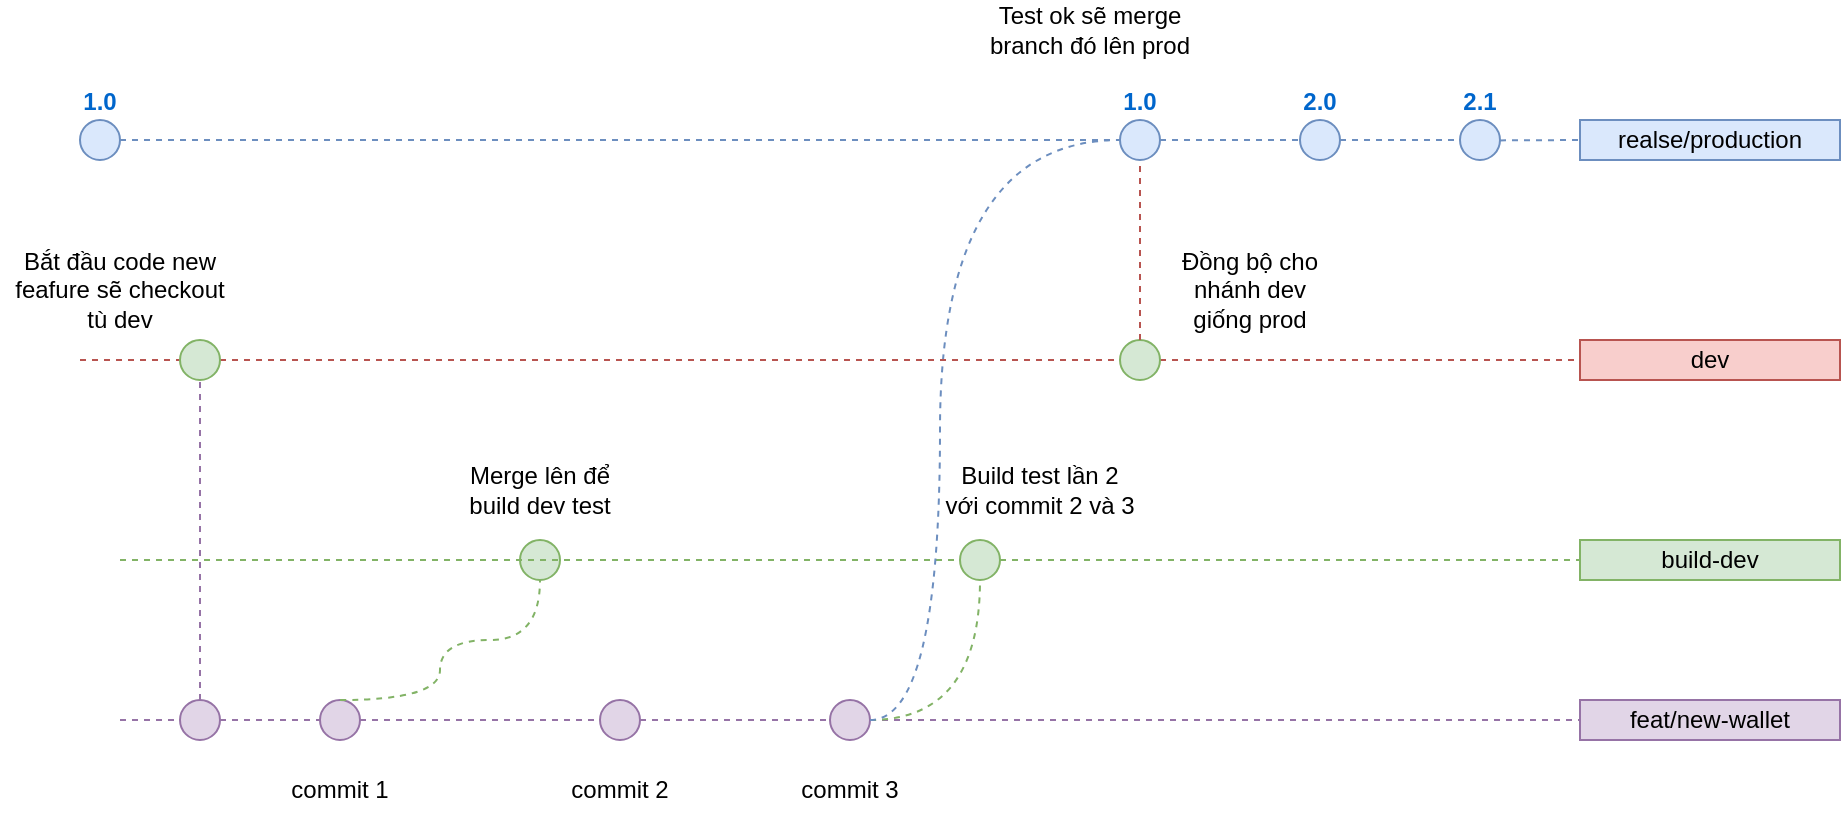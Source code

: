 <mxfile version="24.0.1" type="github">
  <diagram id="yPxyJZ8AM_hMuL3Unpa9" name="gitflow">
    <mxGraphModel dx="1875" dy="650" grid="1" gridSize="10" guides="1" tooltips="1" connect="1" arrows="1" fold="1" page="1" pageScale="1" pageWidth="850" pageHeight="1100" math="0" shadow="0">
      <root>
        <mxCell id="0" />
        <mxCell id="1" parent="0" />
        <mxCell id="3" value="" style="endArrow=none;dashed=1;html=1;fillColor=#dae8fc;strokeColor=#6c8ebf;" parent="1" source="12" target="7" edge="1">
          <mxGeometry width="50" height="50" relative="1" as="geometry">
            <mxPoint x="40" y="70" as="sourcePoint" />
            <mxPoint x="720" y="70" as="targetPoint" />
          </mxGeometry>
        </mxCell>
        <mxCell id="4" value="1.0" style="ellipse;whiteSpace=wrap;html=1;aspect=fixed;fillColor=#dae8fc;strokeColor=#6c8ebf;fontStyle=1;labelPosition=center;verticalLabelPosition=top;align=center;verticalAlign=bottom;fontColor=#0066CC;" parent="1" vertex="1">
          <mxGeometry x="30" y="60" width="20" height="20" as="geometry" />
        </mxCell>
        <mxCell id="7" value="realse/production" style="text;html=1;strokeColor=#6c8ebf;fillColor=#dae8fc;align=center;verticalAlign=middle;whiteSpace=wrap;rounded=0;" parent="1" vertex="1">
          <mxGeometry x="780" y="60" width="130" height="20" as="geometry" />
        </mxCell>
        <mxCell id="12" value="2.1" style="ellipse;whiteSpace=wrap;html=1;aspect=fixed;fillColor=#dae8fc;strokeColor=#6c8ebf;fontStyle=1;labelPosition=center;verticalLabelPosition=top;align=center;verticalAlign=bottom;fontColor=#0066CC;" parent="1" vertex="1">
          <mxGeometry x="720" y="60" width="20" height="20" as="geometry" />
        </mxCell>
        <mxCell id="13" value="" style="endArrow=none;dashed=1;html=1;fillColor=#dae8fc;strokeColor=#6c8ebf;" parent="1" source="6" target="12" edge="1">
          <mxGeometry width="50" height="50" relative="1" as="geometry">
            <mxPoint x="50" y="70" as="sourcePoint" />
            <mxPoint x="700" y="70" as="targetPoint" />
          </mxGeometry>
        </mxCell>
        <mxCell id="6" value="2.0" style="ellipse;whiteSpace=wrap;html=1;aspect=fixed;fillColor=#dae8fc;strokeColor=#6c8ebf;fontStyle=1;labelPosition=center;verticalLabelPosition=top;align=center;verticalAlign=bottom;fontColor=#0066CC;" parent="1" vertex="1">
          <mxGeometry x="640" y="60" width="20" height="20" as="geometry" />
        </mxCell>
        <mxCell id="35" value="" style="endArrow=none;dashed=1;html=1;fillColor=#dae8fc;strokeColor=#6c8ebf;" parent="1" source="ZqOVnISTpAY5dMhLkQ8E-204" target="6" edge="1">
          <mxGeometry width="50" height="50" relative="1" as="geometry">
            <mxPoint x="50.0" y="70" as="sourcePoint" />
            <mxPoint x="690" y="70" as="targetPoint" />
            <Array as="points" />
          </mxGeometry>
        </mxCell>
        <mxCell id="ZqOVnISTpAY5dMhLkQ8E-177" value="build-dev" style="text;html=1;strokeColor=#82b366;fillColor=#d5e8d4;align=center;verticalAlign=middle;whiteSpace=wrap;rounded=0;" vertex="1" parent="1">
          <mxGeometry x="780" y="270" width="130" height="20" as="geometry" />
        </mxCell>
        <mxCell id="ZqOVnISTpAY5dMhLkQ8E-178" style="edgeStyle=orthogonalEdgeStyle;rounded=0;orthogonalLoop=1;jettySize=auto;html=1;exitX=0.5;exitY=1;exitDx=0;exitDy=0;" edge="1" parent="1" source="ZqOVnISTpAY5dMhLkQ8E-177" target="ZqOVnISTpAY5dMhLkQ8E-177">
          <mxGeometry relative="1" as="geometry" />
        </mxCell>
        <mxCell id="ZqOVnISTpAY5dMhLkQ8E-180" value="" style="endArrow=none;dashed=1;html=1;rounded=0;entryX=0;entryY=0.5;entryDx=0;entryDy=0;fillColor=#d5e8d4;strokeColor=#82b366;" edge="1" parent="1" source="ZqOVnISTpAY5dMhLkQ8E-198" target="ZqOVnISTpAY5dMhLkQ8E-177">
          <mxGeometry width="50" height="50" relative="1" as="geometry">
            <mxPoint x="50" y="280" as="sourcePoint" />
            <mxPoint x="470" y="290" as="targetPoint" />
          </mxGeometry>
        </mxCell>
        <mxCell id="ZqOVnISTpAY5dMhLkQ8E-181" value="" style="endArrow=none;dashed=1;html=1;rounded=0;entryX=0;entryY=0.5;entryDx=0;entryDy=0;fillColor=#e1d5e7;strokeColor=#9673a6;" edge="1" parent="1" source="ZqOVnISTpAY5dMhLkQ8E-196" target="ZqOVnISTpAY5dMhLkQ8E-182">
          <mxGeometry width="50" height="50" relative="1" as="geometry">
            <mxPoint x="50" y="360" as="sourcePoint" />
            <mxPoint x="790" y="360" as="targetPoint" />
          </mxGeometry>
        </mxCell>
        <mxCell id="ZqOVnISTpAY5dMhLkQ8E-182" value="feat/new-wallet" style="text;html=1;strokeColor=#9673a6;fillColor=#e1d5e7;align=center;verticalAlign=middle;whiteSpace=wrap;rounded=0;" vertex="1" parent="1">
          <mxGeometry x="780" y="350" width="130" height="20" as="geometry" />
        </mxCell>
        <mxCell id="ZqOVnISTpAY5dMhLkQ8E-184" value="" style="endArrow=none;dashed=1;html=1;rounded=0;entryX=0;entryY=0.5;entryDx=0;entryDy=0;fillColor=#e1d5e7;strokeColor=#9673a6;" edge="1" parent="1" target="ZqOVnISTpAY5dMhLkQ8E-183">
          <mxGeometry width="50" height="50" relative="1" as="geometry">
            <mxPoint x="50" y="360" as="sourcePoint" />
            <mxPoint x="780" y="360" as="targetPoint" />
          </mxGeometry>
        </mxCell>
        <mxCell id="ZqOVnISTpAY5dMhLkQ8E-183" value="" style="ellipse;whiteSpace=wrap;html=1;aspect=fixed;fillColor=#e1d5e7;strokeColor=#9673a6;fontStyle=1;labelPosition=center;verticalLabelPosition=top;align=center;verticalAlign=bottom;" vertex="1" parent="1">
          <mxGeometry x="80" y="350" width="20" height="20" as="geometry" />
        </mxCell>
        <mxCell id="ZqOVnISTpAY5dMhLkQ8E-186" value="" style="endArrow=none;dashed=1;html=1;rounded=0;entryX=0;entryY=0.5;entryDx=0;entryDy=0;fillColor=#e1d5e7;strokeColor=#9673a6;" edge="1" parent="1" source="ZqOVnISTpAY5dMhLkQ8E-183" target="ZqOVnISTpAY5dMhLkQ8E-187">
          <mxGeometry width="50" height="50" relative="1" as="geometry">
            <mxPoint x="100" y="360" as="sourcePoint" />
            <mxPoint x="140" y="360" as="targetPoint" />
          </mxGeometry>
        </mxCell>
        <mxCell id="ZqOVnISTpAY5dMhLkQ8E-188" value="" style="endArrow=none;dashed=1;html=1;rounded=0;entryX=0;entryY=0.5;entryDx=0;entryDy=0;fillColor=#e1d5e7;strokeColor=#9673a6;" edge="1" parent="1" target="ZqOVnISTpAY5dMhLkQ8E-187">
          <mxGeometry width="50" height="50" relative="1" as="geometry">
            <mxPoint x="160" y="360" as="sourcePoint" />
            <mxPoint x="780" y="360" as="targetPoint" />
          </mxGeometry>
        </mxCell>
        <mxCell id="ZqOVnISTpAY5dMhLkQ8E-187" value="" style="ellipse;whiteSpace=wrap;html=1;aspect=fixed;fillColor=#e1d5e7;strokeColor=#9673a6;fontStyle=1;labelPosition=center;verticalLabelPosition=top;align=center;verticalAlign=bottom;" vertex="1" parent="1">
          <mxGeometry x="150" y="350" width="20" height="20" as="geometry" />
        </mxCell>
        <mxCell id="ZqOVnISTpAY5dMhLkQ8E-189" value="" style="endArrow=none;dashed=1;html=1;rounded=0;exitX=0.5;exitY=0;exitDx=0;exitDy=0;edgeStyle=orthogonalEdgeStyle;curved=1;fillColor=#e1d5e7;strokeColor=#9673a6;" edge="1" parent="1" source="ZqOVnISTpAY5dMhLkQ8E-190">
          <mxGeometry width="50" height="50" relative="1" as="geometry">
            <mxPoint x="420" y="340" as="sourcePoint" />
            <mxPoint x="260" y="280" as="targetPoint" />
            <Array as="points" />
          </mxGeometry>
        </mxCell>
        <mxCell id="ZqOVnISTpAY5dMhLkQ8E-191" value="" style="endArrow=none;dashed=1;html=1;rounded=0;exitX=0.5;exitY=0;exitDx=0;exitDy=0;edgeStyle=orthogonalEdgeStyle;curved=1;fillColor=#d5e8d4;strokeColor=#82b366;entryX=0.5;entryY=1;entryDx=0;entryDy=0;" edge="1" parent="1" source="ZqOVnISTpAY5dMhLkQ8E-187" target="ZqOVnISTpAY5dMhLkQ8E-190">
          <mxGeometry width="50" height="50" relative="1" as="geometry">
            <mxPoint x="200" y="350" as="sourcePoint" />
            <mxPoint x="260" y="280" as="targetPoint" />
            <Array as="points">
              <mxPoint x="210" y="350" />
              <mxPoint x="210" y="320" />
              <mxPoint x="260" y="320" />
            </Array>
          </mxGeometry>
        </mxCell>
        <mxCell id="ZqOVnISTpAY5dMhLkQ8E-190" value="" style="ellipse;whiteSpace=wrap;html=1;aspect=fixed;fillColor=#d5e8d4;strokeColor=#82b366;fontStyle=1;labelPosition=center;verticalLabelPosition=top;align=center;verticalAlign=bottom;" vertex="1" parent="1">
          <mxGeometry x="250" y="270" width="20" height="20" as="geometry" />
        </mxCell>
        <mxCell id="ZqOVnISTpAY5dMhLkQ8E-193" value="" style="endArrow=none;dashed=1;html=1;rounded=0;entryX=0;entryY=0.5;entryDx=0;entryDy=0;fillColor=#e1d5e7;strokeColor=#9673a6;" edge="1" parent="1" source="ZqOVnISTpAY5dMhLkQ8E-187" target="ZqOVnISTpAY5dMhLkQ8E-192">
          <mxGeometry width="50" height="50" relative="1" as="geometry">
            <mxPoint x="210" y="360" as="sourcePoint" />
            <mxPoint x="780" y="360" as="targetPoint" />
          </mxGeometry>
        </mxCell>
        <mxCell id="ZqOVnISTpAY5dMhLkQ8E-192" value="" style="ellipse;whiteSpace=wrap;html=1;aspect=fixed;fillColor=#e1d5e7;strokeColor=#9673a6;fontStyle=1;labelPosition=center;verticalLabelPosition=top;align=center;verticalAlign=bottom;" vertex="1" parent="1">
          <mxGeometry x="290" y="350" width="20" height="20" as="geometry" />
        </mxCell>
        <mxCell id="ZqOVnISTpAY5dMhLkQ8E-195" value="" style="endArrow=none;dashed=1;html=1;rounded=0;entryX=0;entryY=0.5;entryDx=0;entryDy=0;fillColor=#e1d5e7;strokeColor=#9673a6;" edge="1" parent="1" source="ZqOVnISTpAY5dMhLkQ8E-192" target="ZqOVnISTpAY5dMhLkQ8E-196">
          <mxGeometry width="50" height="50" relative="1" as="geometry">
            <mxPoint x="310" y="360" as="sourcePoint" />
            <mxPoint x="350" y="360" as="targetPoint" />
          </mxGeometry>
        </mxCell>
        <mxCell id="ZqOVnISTpAY5dMhLkQ8E-197" value="" style="endArrow=none;dashed=1;html=1;rounded=0;entryX=0;entryY=0.5;entryDx=0;entryDy=0;fillColor=#e1d5e7;strokeColor=#9673a6;" edge="1" parent="1" target="ZqOVnISTpAY5dMhLkQ8E-196">
          <mxGeometry width="50" height="50" relative="1" as="geometry">
            <mxPoint x="370" y="360" as="sourcePoint" />
            <mxPoint x="780" y="360" as="targetPoint" />
          </mxGeometry>
        </mxCell>
        <mxCell id="ZqOVnISTpAY5dMhLkQ8E-196" value="" style="ellipse;whiteSpace=wrap;html=1;aspect=fixed;fillColor=#e1d5e7;strokeColor=#9673a6;fontStyle=1;labelPosition=center;verticalLabelPosition=top;align=center;verticalAlign=bottom;" vertex="1" parent="1">
          <mxGeometry x="405" y="350" width="20" height="20" as="geometry" />
        </mxCell>
        <mxCell id="ZqOVnISTpAY5dMhLkQ8E-199" value="" style="endArrow=none;dashed=1;html=1;rounded=0;entryX=0;entryY=0.5;entryDx=0;entryDy=0;fillColor=#d5e8d4;strokeColor=#82b366;" edge="1" parent="1" target="ZqOVnISTpAY5dMhLkQ8E-198">
          <mxGeometry width="50" height="50" relative="1" as="geometry">
            <mxPoint x="50" y="280" as="sourcePoint" />
            <mxPoint x="780" y="280" as="targetPoint" />
          </mxGeometry>
        </mxCell>
        <mxCell id="ZqOVnISTpAY5dMhLkQ8E-198" value="" style="ellipse;whiteSpace=wrap;html=1;aspect=fixed;fillColor=#d5e8d4;strokeColor=#82b366;fontStyle=1;labelPosition=center;verticalLabelPosition=top;align=center;verticalAlign=bottom;" vertex="1" parent="1">
          <mxGeometry x="470" y="270" width="20" height="20" as="geometry" />
        </mxCell>
        <mxCell id="ZqOVnISTpAY5dMhLkQ8E-201" value="" style="endArrow=none;dashed=1;html=1;rounded=0;entryX=0.5;entryY=1;entryDx=0;entryDy=0;exitX=1;exitY=0.5;exitDx=0;exitDy=0;edgeStyle=orthogonalEdgeStyle;curved=1;fillColor=#d5e8d4;strokeColor=#82b366;" edge="1" parent="1" source="ZqOVnISTpAY5dMhLkQ8E-196" target="ZqOVnISTpAY5dMhLkQ8E-198">
          <mxGeometry width="50" height="50" relative="1" as="geometry">
            <mxPoint x="420" y="340" as="sourcePoint" />
            <mxPoint x="470" y="290" as="targetPoint" />
          </mxGeometry>
        </mxCell>
        <mxCell id="ZqOVnISTpAY5dMhLkQ8E-205" value="" style="endArrow=none;dashed=1;html=1;fillColor=#dae8fc;strokeColor=#6c8ebf;" edge="1" parent="1" source="4" target="ZqOVnISTpAY5dMhLkQ8E-204">
          <mxGeometry width="50" height="50" relative="1" as="geometry">
            <mxPoint x="50" y="70" as="sourcePoint" />
            <mxPoint x="640" y="70" as="targetPoint" />
            <Array as="points" />
          </mxGeometry>
        </mxCell>
        <mxCell id="ZqOVnISTpAY5dMhLkQ8E-204" value="1.0" style="ellipse;whiteSpace=wrap;html=1;aspect=fixed;fillColor=#dae8fc;strokeColor=#6c8ebf;fontStyle=1;labelPosition=center;verticalLabelPosition=top;align=center;verticalAlign=bottom;fontColor=#0066CC;" vertex="1" parent="1">
          <mxGeometry x="550" y="60" width="20" height="20" as="geometry" />
        </mxCell>
        <mxCell id="ZqOVnISTpAY5dMhLkQ8E-206" value="" style="endArrow=none;dashed=1;html=1;rounded=0;entryX=0;entryY=0.5;entryDx=0;entryDy=0;exitX=1;exitY=0.5;exitDx=0;exitDy=0;edgeStyle=orthogonalEdgeStyle;curved=1;fillColor=#dae8fc;strokeColor=#6c8ebf;" edge="1" parent="1" source="ZqOVnISTpAY5dMhLkQ8E-196" target="ZqOVnISTpAY5dMhLkQ8E-204">
          <mxGeometry width="50" height="50" relative="1" as="geometry">
            <mxPoint x="420" y="340" as="sourcePoint" />
            <mxPoint x="470" y="290" as="targetPoint" />
            <Array as="points">
              <mxPoint x="460" y="360" />
              <mxPoint x="460" y="70" />
            </Array>
          </mxGeometry>
        </mxCell>
        <mxCell id="ZqOVnISTpAY5dMhLkQ8E-208" value="dev" style="text;html=1;strokeColor=#b85450;fillColor=#f8cecc;align=center;verticalAlign=middle;whiteSpace=wrap;rounded=0;" vertex="1" parent="1">
          <mxGeometry x="780" y="170" width="130" height="20" as="geometry" />
        </mxCell>
        <mxCell id="ZqOVnISTpAY5dMhLkQ8E-209" value="" style="endArrow=none;dashed=1;html=1;rounded=0;entryX=0;entryY=0.5;entryDx=0;entryDy=0;fillColor=#f8cecc;strokeColor=#b85450;" edge="1" parent="1" source="ZqOVnISTpAY5dMhLkQ8E-211" target="ZqOVnISTpAY5dMhLkQ8E-208">
          <mxGeometry width="50" height="50" relative="1" as="geometry">
            <mxPoint x="30" y="180" as="sourcePoint" />
            <mxPoint x="470" y="240" as="targetPoint" />
          </mxGeometry>
        </mxCell>
        <mxCell id="ZqOVnISTpAY5dMhLkQ8E-212" value="" style="endArrow=none;dashed=1;html=1;rounded=0;entryX=0;entryY=0.5;entryDx=0;entryDy=0;fillColor=#f8cecc;strokeColor=#b85450;" edge="1" parent="1" source="ZqOVnISTpAY5dMhLkQ8E-215" target="ZqOVnISTpAY5dMhLkQ8E-211">
          <mxGeometry width="50" height="50" relative="1" as="geometry">
            <mxPoint x="30" y="180" as="sourcePoint" />
            <mxPoint x="780" y="180" as="targetPoint" />
          </mxGeometry>
        </mxCell>
        <mxCell id="ZqOVnISTpAY5dMhLkQ8E-211" value="" style="ellipse;whiteSpace=wrap;html=1;aspect=fixed;fillColor=#d5e8d4;strokeColor=#82b366;fontStyle=1;labelPosition=center;verticalLabelPosition=top;align=center;verticalAlign=bottom;" vertex="1" parent="1">
          <mxGeometry x="550" y="170" width="20" height="20" as="geometry" />
        </mxCell>
        <mxCell id="ZqOVnISTpAY5dMhLkQ8E-214" value="" style="endArrow=none;dashed=1;html=1;rounded=0;entryX=0.5;entryY=1;entryDx=0;entryDy=0;exitX=0.5;exitY=0;exitDx=0;exitDy=0;fillColor=#f8cecc;strokeColor=#b85450;" edge="1" parent="1" source="ZqOVnISTpAY5dMhLkQ8E-211" target="ZqOVnISTpAY5dMhLkQ8E-204">
          <mxGeometry width="50" height="50" relative="1" as="geometry">
            <mxPoint x="420" y="290" as="sourcePoint" />
            <mxPoint x="470" y="240" as="targetPoint" />
          </mxGeometry>
        </mxCell>
        <mxCell id="ZqOVnISTpAY5dMhLkQ8E-216" value="" style="endArrow=none;dashed=1;html=1;rounded=0;entryX=0;entryY=0.5;entryDx=0;entryDy=0;fillColor=#f8cecc;strokeColor=#b85450;" edge="1" parent="1" target="ZqOVnISTpAY5dMhLkQ8E-215">
          <mxGeometry width="50" height="50" relative="1" as="geometry">
            <mxPoint x="30" y="180" as="sourcePoint" />
            <mxPoint x="550" y="180" as="targetPoint" />
          </mxGeometry>
        </mxCell>
        <mxCell id="ZqOVnISTpAY5dMhLkQ8E-215" value="" style="ellipse;whiteSpace=wrap;html=1;aspect=fixed;fillColor=#d5e8d4;strokeColor=#82b366;fontStyle=1;labelPosition=center;verticalLabelPosition=top;align=center;verticalAlign=bottom;" vertex="1" parent="1">
          <mxGeometry x="80" y="170" width="20" height="20" as="geometry" />
        </mxCell>
        <mxCell id="ZqOVnISTpAY5dMhLkQ8E-217" value="" style="endArrow=none;dashed=1;html=1;rounded=0;entryX=0.5;entryY=1;entryDx=0;entryDy=0;exitX=0.5;exitY=0;exitDx=0;exitDy=0;fillColor=#e1d5e7;strokeColor=#9673a6;" edge="1" parent="1" source="ZqOVnISTpAY5dMhLkQ8E-183" target="ZqOVnISTpAY5dMhLkQ8E-215">
          <mxGeometry width="50" height="50" relative="1" as="geometry">
            <mxPoint x="420" y="350" as="sourcePoint" />
            <mxPoint x="470" y="300" as="targetPoint" />
          </mxGeometry>
        </mxCell>
        <mxCell id="ZqOVnISTpAY5dMhLkQ8E-218" value="Bắt đầu code new feafure sẽ checkout tù dev" style="text;html=1;align=center;verticalAlign=middle;whiteSpace=wrap;rounded=0;" vertex="1" parent="1">
          <mxGeometry x="-10" y="105" width="120" height="80" as="geometry" />
        </mxCell>
        <mxCell id="ZqOVnISTpAY5dMhLkQ8E-219" value="commit 1" style="text;html=1;align=center;verticalAlign=middle;whiteSpace=wrap;rounded=0;" vertex="1" parent="1">
          <mxGeometry x="130" y="380" width="60" height="30" as="geometry" />
        </mxCell>
        <mxCell id="ZqOVnISTpAY5dMhLkQ8E-220" value="Merge lên để build dev test" style="text;html=1;align=center;verticalAlign=middle;whiteSpace=wrap;rounded=0;" vertex="1" parent="1">
          <mxGeometry x="210" y="230" width="100" height="30" as="geometry" />
        </mxCell>
        <mxCell id="ZqOVnISTpAY5dMhLkQ8E-221" value="commit 2" style="text;html=1;align=center;verticalAlign=middle;whiteSpace=wrap;rounded=0;" vertex="1" parent="1">
          <mxGeometry x="270" y="380" width="60" height="30" as="geometry" />
        </mxCell>
        <mxCell id="ZqOVnISTpAY5dMhLkQ8E-222" value="commit 3" style="text;html=1;align=center;verticalAlign=middle;whiteSpace=wrap;rounded=0;" vertex="1" parent="1">
          <mxGeometry x="385" y="380" width="60" height="30" as="geometry" />
        </mxCell>
        <mxCell id="ZqOVnISTpAY5dMhLkQ8E-223" value="Build test lần 2 với commit 2 và 3" style="text;html=1;align=center;verticalAlign=middle;whiteSpace=wrap;rounded=0;" vertex="1" parent="1">
          <mxGeometry x="460" y="230" width="100" height="30" as="geometry" />
        </mxCell>
        <mxCell id="ZqOVnISTpAY5dMhLkQ8E-225" value="Test ok sẽ merge branch đó lên prod" style="text;html=1;align=center;verticalAlign=middle;whiteSpace=wrap;rounded=0;" vertex="1" parent="1">
          <mxGeometry x="480" width="110" height="30" as="geometry" />
        </mxCell>
        <mxCell id="ZqOVnISTpAY5dMhLkQ8E-226" value="Đồng bộ cho nhánh dev giống prod" style="text;html=1;align=center;verticalAlign=middle;whiteSpace=wrap;rounded=0;" vertex="1" parent="1">
          <mxGeometry x="570" y="130" width="90" height="30" as="geometry" />
        </mxCell>
      </root>
    </mxGraphModel>
  </diagram>
</mxfile>
